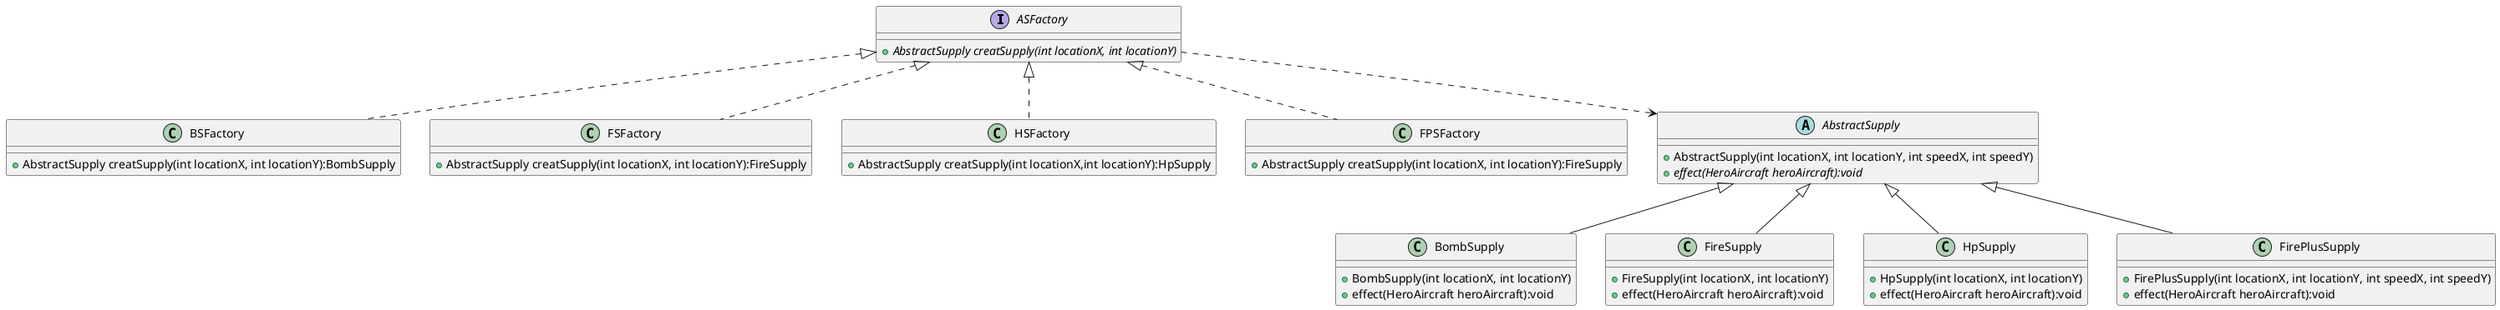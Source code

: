 @startuml
'https://plantuml.com/sequence-diagram
interface ASFactory {
    + {abstract} AbstractSupply creatSupply(int locationX, int locationY)
}

class BSFactory {
    + AbstractSupply creatSupply(int locationX, int locationY):BombSupply
}
ASFactory <|.. BSFactory

class FSFactory{
    + AbstractSupply creatSupply(int locationX, int locationY):FireSupply
}
ASFactory <|.. FSFactory

class HSFactory{
    + AbstractSupply creatSupply(int locationX,int locationY):HpSupply
}
ASFactory <|.. HSFactory

class FPSFactory{
    + AbstractSupply creatSupply(int locationX, int locationY):FireSupply
}
ASFactory <|.. FPSFactory

abstract class AbstractSupply{
    + AbstractSupply(int locationX, int locationY, int speedX, int speedY)
    + {abstract} effect(HeroAircraft heroAircraft):void
}
ASFactory ..> AbstractSupply

class BombSupply
{
    + BombSupply(int locationX, int locationY)
    + effect(HeroAircraft heroAircraft):void
}
AbstractSupply <|-- BombSupply

class FireSupply
{
    + FireSupply(int locationX, int locationY)
    + effect(HeroAircraft heroAircraft):void
}
AbstractSupply <|-- FireSupply

class HpSupply
{
    + HpSupply(int locationX, int locationY)
    + effect(HeroAircraft heroAircraft):void
}
AbstractSupply <|-- HpSupply

class FirePlusSupply
{
    + FirePlusSupply(int locationX, int locationY, int speedX, int speedY)
    + effect(HeroAircraft heroAircraft):void
}

AbstractSupply <|-- FirePlusSupply
@enduml